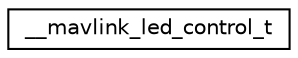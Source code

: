 digraph "Graphical Class Hierarchy"
{
 // INTERACTIVE_SVG=YES
  edge [fontname="Helvetica",fontsize="10",labelfontname="Helvetica",labelfontsize="10"];
  node [fontname="Helvetica",fontsize="10",shape=record];
  rankdir="LR";
  Node1 [label="__mavlink_led_control_t",height=0.2,width=0.4,color="black", fillcolor="white", style="filled",URL="$struct____mavlink__led__control__t.html"];
}
